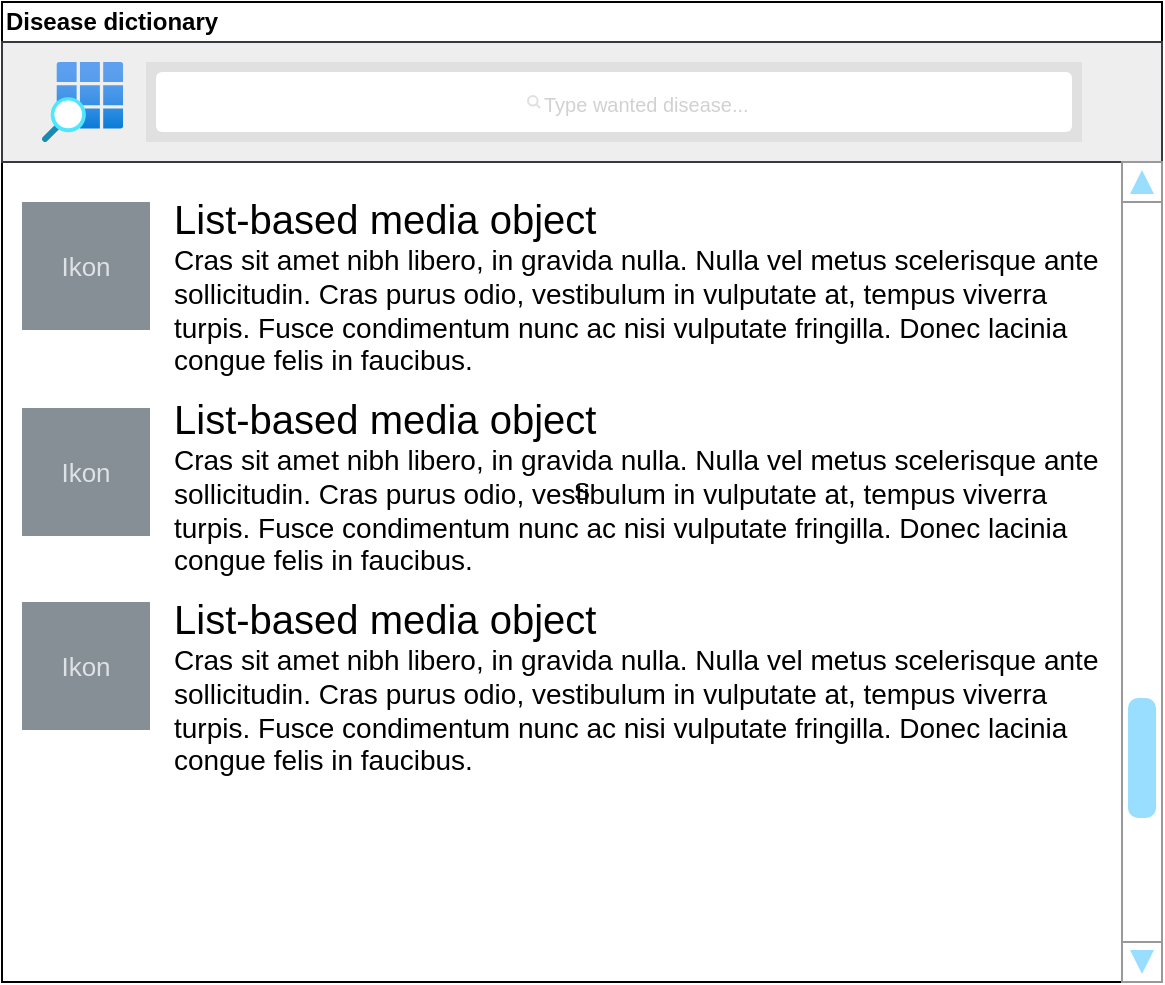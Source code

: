 <mxfile version="15.4.0" type="device"><diagram id="yvxCNBN5LHki2LXcgPZC" name="Sida-1"><mxGraphModel dx="904" dy="567" grid="1" gridSize="10" guides="1" tooltips="1" connect="1" arrows="1" fold="1" page="1" pageScale="1" pageWidth="827" pageHeight="1169" math="0" shadow="0"><root><mxCell id="0"/><mxCell id="1" parent="0"/><mxCell id="dklXdMj8DcUtlldYZEY4-1" value="S" style="rounded=0;whiteSpace=wrap;html=1;" vertex="1" parent="1"><mxGeometry x="160" y="40" width="580" height="490" as="geometry"/></mxCell><mxCell id="dklXdMj8DcUtlldYZEY4-2" value="" style="rounded=0;whiteSpace=wrap;html=1;fillColor=#eeeeee;strokeColor=#36393d;" vertex="1" parent="1"><mxGeometry x="160" y="60" width="580" height="60" as="geometry"/></mxCell><mxCell id="dklXdMj8DcUtlldYZEY4-3" value="Disease dictionary" style="text;html=1;strokeColor=none;fillColor=none;align=left;verticalAlign=middle;whiteSpace=wrap;rounded=0;fontStyle=1" vertex="1" parent="1"><mxGeometry x="160" y="40" width="110" height="20" as="geometry"/></mxCell><mxCell id="dklXdMj8DcUtlldYZEY4-4" value="" style="shape=rect;fillColor=#e0e0e0;strokeColor=none;align=left;" vertex="1" parent="1"><mxGeometry x="232" y="70" width="468" height="40" as="geometry"/></mxCell><mxCell id="dklXdMj8DcUtlldYZEY4-5" value="" style="html=1;strokeWidth=1;shadow=0;dashed=0;shape=mxgraph.ios7ui.marginRect;rx=3;ry=3;rectMargin=5;strokeColor=none;align=left;" vertex="1" parent="dklXdMj8DcUtlldYZEY4-4"><mxGeometry width="468" height="40" as="geometry"/></mxCell><mxCell id="dklXdMj8DcUtlldYZEY4-6" value="Type wanted disease..." style="shape=mxgraph.ios7.icons.looking_glass;strokeColor=#e0e0e0;fillColor=none;fontColor=#D1D1D1;labelPosition=right;verticalLabelPosition=middle;align=left;verticalAlign=middle;fontSize=10;fontStyle=0;spacingTop=2;sketch=0;" vertex="1" parent="dklXdMj8DcUtlldYZEY4-4"><mxGeometry x="0.5" y="0.5" width="6" height="6" relative="1" as="geometry"><mxPoint x="-43" y="-3" as="offset"/></mxGeometry></mxCell><mxCell id="dklXdMj8DcUtlldYZEY4-11" value="&lt;font style=&quot;font-size: 13px&quot;&gt;Ikon&lt;br&gt;&lt;/font&gt;" style="strokeColor=none;html=1;whiteSpace=wrap;fillColor=#868E96;fontColor=#DEE2E6;fontSize=10;align=center;" vertex="1" parent="1"><mxGeometry x="170" y="140" width="64" height="64" as="geometry"/></mxCell><mxCell id="dklXdMj8DcUtlldYZEY4-12" value="&lt;font style=&quot;font-size: 20px&quot;&gt;List-based media object&lt;/font&gt;&lt;br&gt;Cras sit amet nibh libero, in gravida nulla. Nulla vel metus scelerisque ante sollicitudin. Cras purus odio, vestibulum in vulputate at, tempus viverra turpis. Fusce condimentum nunc ac nisi vulputate fringilla. Donec lacinia congue felis in faucibus." style="strokeColor=none;fillColor=none;fontColor=#000000;perimeter=none;whiteSpace=wrap;resizeWidth=1;align=left;spacing=2;fontSize=14;verticalAlign=top;html=1;" vertex="1" parent="1"><mxGeometry x="244" y="130" width="476" height="90" as="geometry"/></mxCell><mxCell id="dklXdMj8DcUtlldYZEY4-13" value="&lt;font style=&quot;font-size: 13px&quot;&gt;Ikon&lt;/font&gt;" style="strokeColor=none;html=1;whiteSpace=wrap;fillColor=#868E96;fontColor=#DEE2E6;fontSize=10;align=center;" vertex="1" parent="1"><mxGeometry x="170" y="243" width="64" height="64" as="geometry"/></mxCell><mxCell id="dklXdMj8DcUtlldYZEY4-14" value="&lt;font style=&quot;font-size: 20px&quot;&gt;List-based media object&lt;/font&gt;&lt;br&gt;Cras sit amet nibh libero, in gravida nulla. Nulla vel metus scelerisque ante sollicitudin. Cras purus odio, vestibulum in vulputate at, tempus viverra turpis. Fusce condimentum nunc ac nisi vulputate fringilla. Donec lacinia congue felis in faucibus." style="strokeColor=none;fillColor=none;fontColor=#000000;perimeter=none;whiteSpace=wrap;resizeWidth=1;align=left;spacing=2;fontSize=14;verticalAlign=top;html=1;" vertex="1" parent="1"><mxGeometry x="244" y="230" width="476" height="90" as="geometry"/></mxCell><mxCell id="dklXdMj8DcUtlldYZEY4-15" value="&lt;font style=&quot;font-size: 13px&quot;&gt;Ikon&lt;/font&gt;" style="strokeColor=none;html=1;whiteSpace=wrap;fillColor=#868E96;fontColor=#DEE2E6;fontSize=10;align=center;" vertex="1" parent="1"><mxGeometry x="170" y="340" width="64" height="64" as="geometry"/></mxCell><mxCell id="dklXdMj8DcUtlldYZEY4-16" value="&lt;font style=&quot;font-size: 20px&quot;&gt;List-based media object&lt;/font&gt;&lt;br&gt;Cras sit amet nibh libero, in gravida nulla. Nulla vel metus scelerisque ante sollicitudin. Cras purus odio, vestibulum in vulputate at, tempus viverra turpis. Fusce condimentum nunc ac nisi vulputate fringilla. Donec lacinia congue felis in faucibus." style="strokeColor=none;fillColor=none;fontColor=#000000;perimeter=none;whiteSpace=wrap;resizeWidth=1;align=left;spacing=2;fontSize=14;verticalAlign=top;html=1;" vertex="1" parent="1"><mxGeometry x="244" y="330" width="476" height="110" as="geometry"/></mxCell><mxCell id="dklXdMj8DcUtlldYZEY4-39" value="" style="aspect=fixed;html=1;points=[];align=center;image;fontSize=12;image=img/lib/azure2/general/Resource_Group_List.svg;fontColor=#D1D1D1;" vertex="1" parent="1"><mxGeometry x="180" y="70" width="40.6" height="40" as="geometry"/></mxCell><mxCell id="dklXdMj8DcUtlldYZEY4-40" value="" style="verticalLabelPosition=bottom;shadow=0;dashed=0;align=center;html=1;verticalAlign=top;strokeWidth=1;shape=mxgraph.mockup.navigation.scrollBar;strokeColor=#999999;barPos=20;fillColor2=#99ddff;strokeColor2=none;direction=north;fontSize=10;fontColor=#D1D1D1;" vertex="1" parent="1"><mxGeometry x="720" y="120" width="20" height="410" as="geometry"/></mxCell></root></mxGraphModel></diagram></mxfile>
